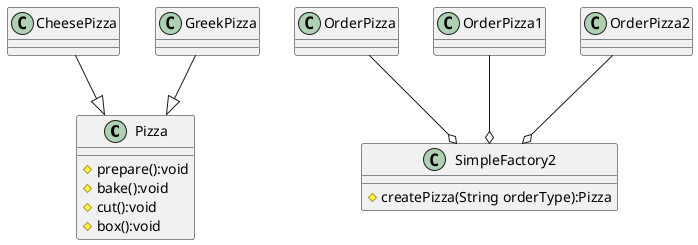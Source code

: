 @startuml

class Pizza
class CheesePizza
class GreekPizza
class SimpleFactory2

CheesePizza --|> Pizza
GreekPizza --|> Pizza

OrderPizza --o SimpleFactory2
OrderPizza1 --o SimpleFactory2
OrderPizza2 --o SimpleFactory2

class Pizza {
    #prepare():void
    #bake():void
    #cut():void
    #box():void
}

class SimpleFactory2 {
    #createPizza(String orderType):Pizza
}

@enduml